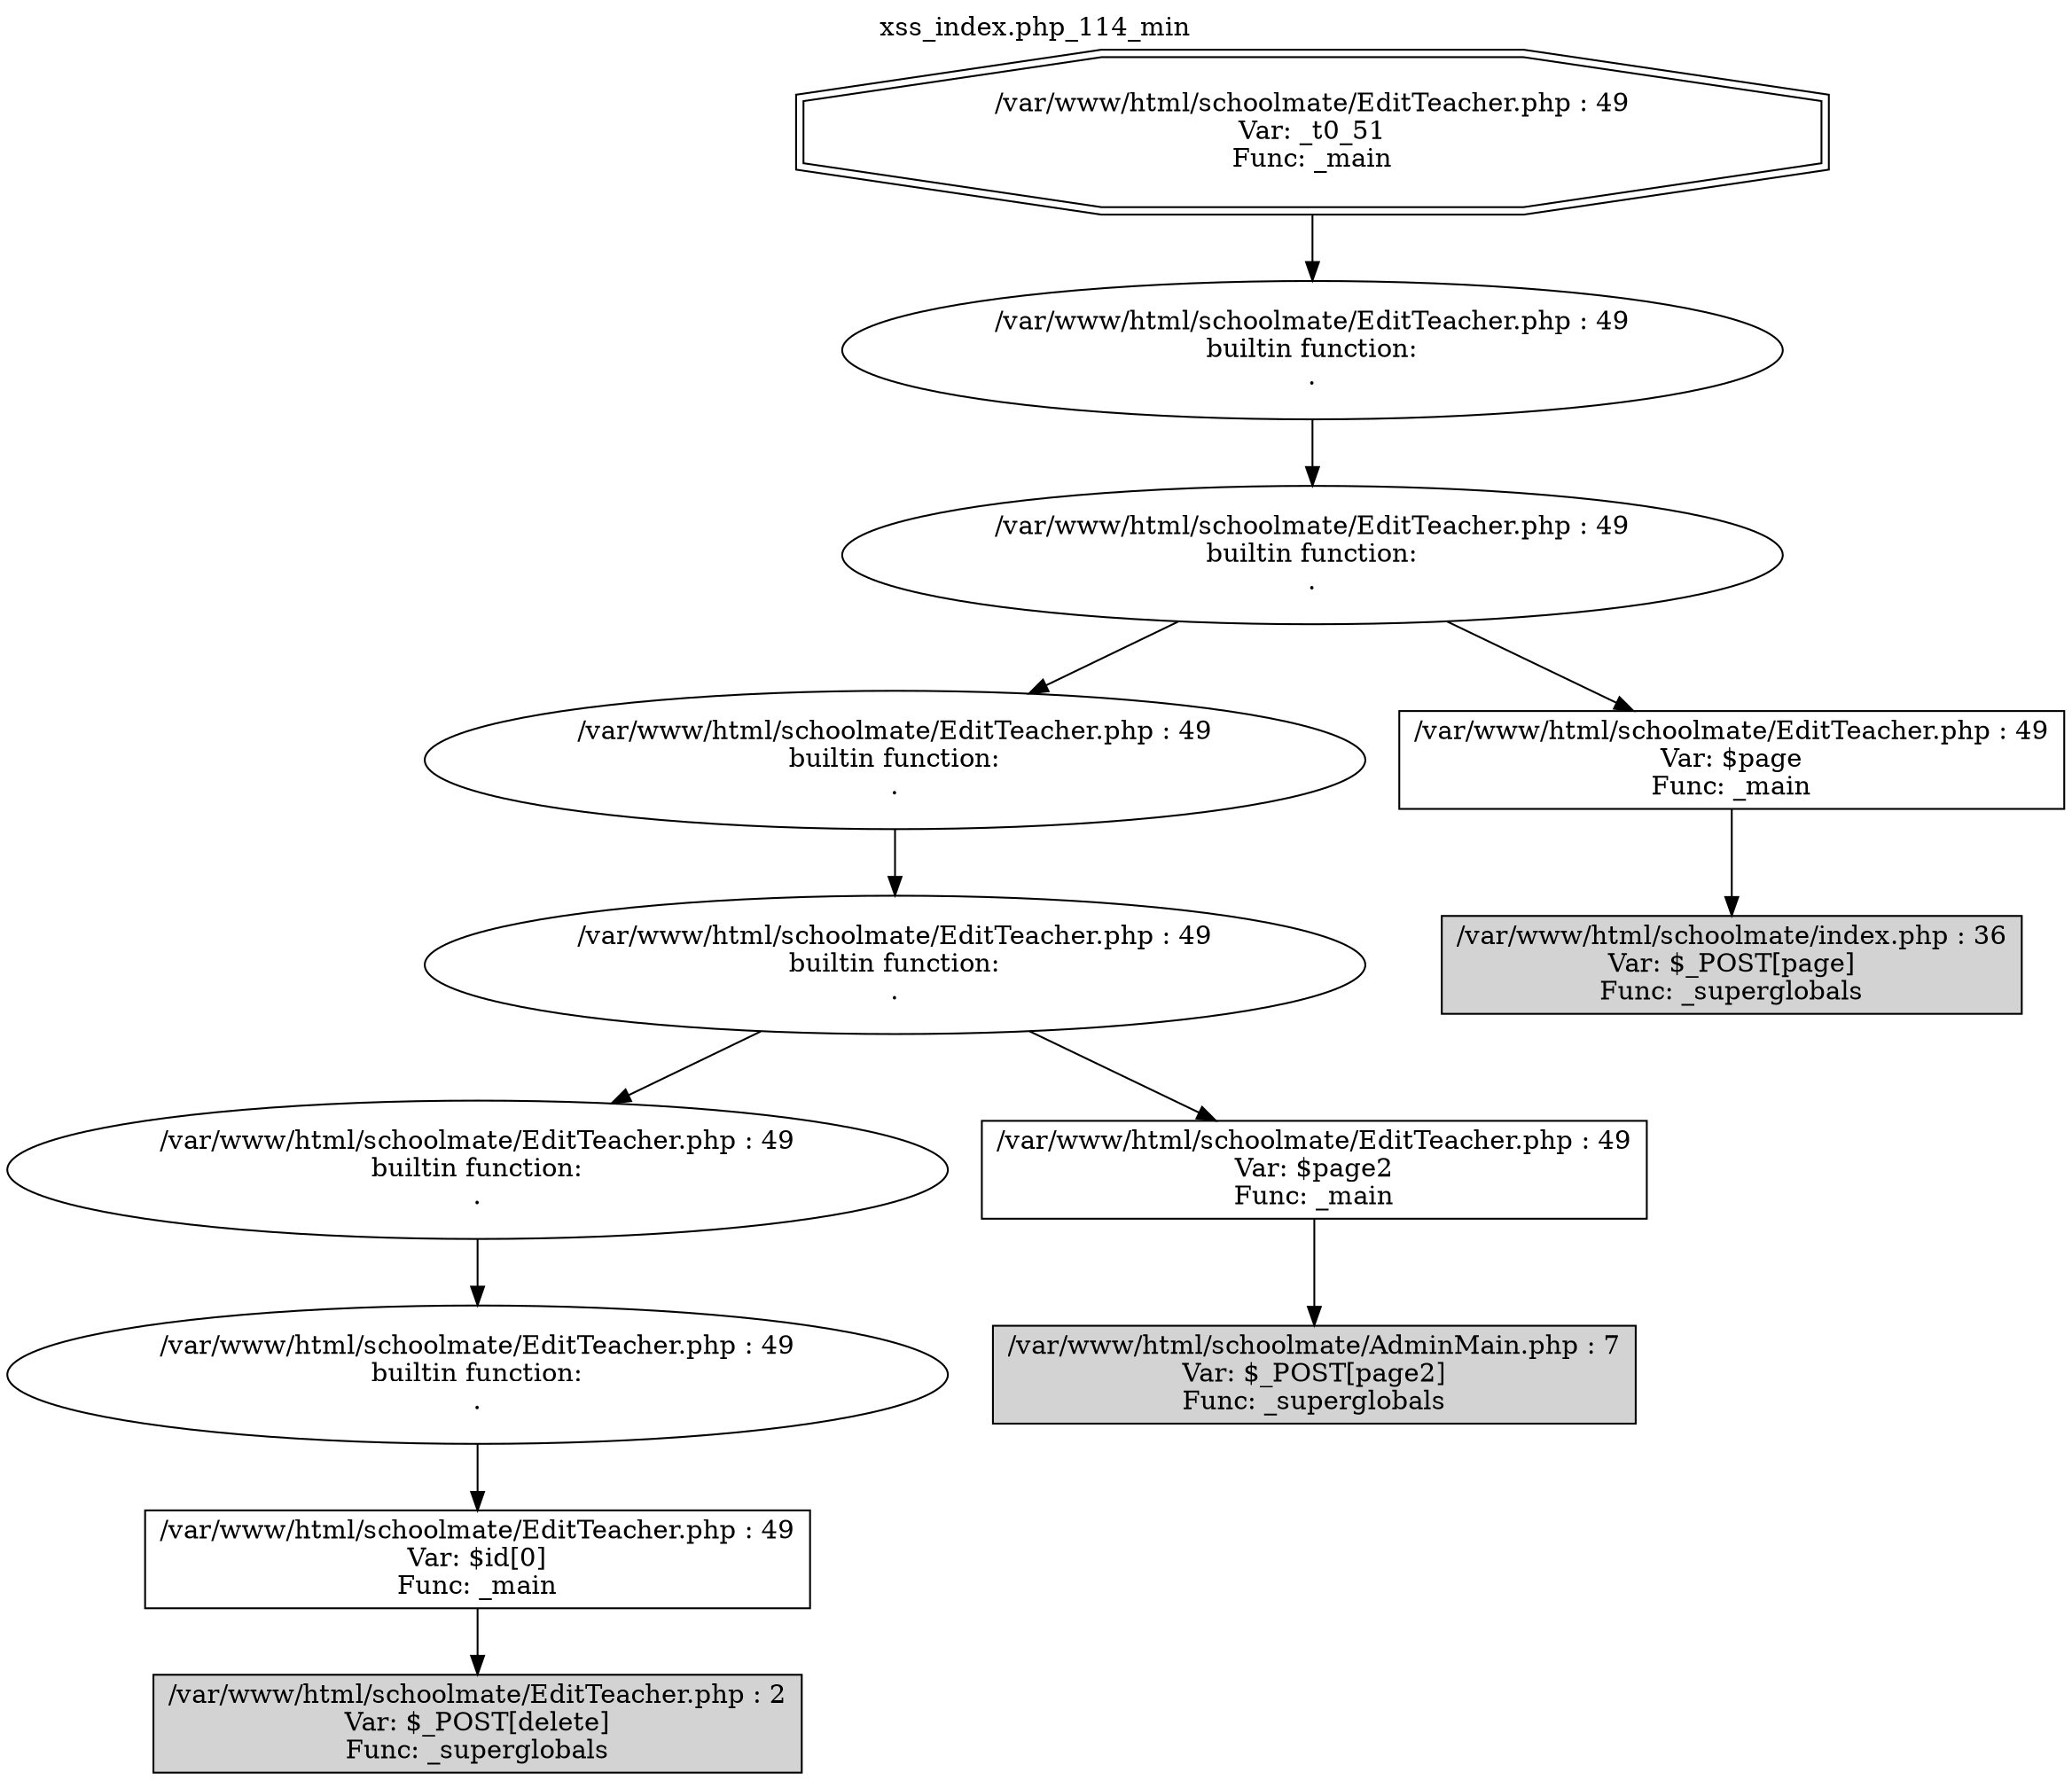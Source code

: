 digraph cfg {
  label="xss_index.php_114_min";
  labelloc=t;
  n1 [shape=doubleoctagon, label="/var/www/html/schoolmate/EditTeacher.php : 49\nVar: _t0_51\nFunc: _main\n"];
  n2 [shape=ellipse, label="/var/www/html/schoolmate/EditTeacher.php : 49\nbuiltin function:\n.\n"];
  n3 [shape=ellipse, label="/var/www/html/schoolmate/EditTeacher.php : 49\nbuiltin function:\n.\n"];
  n4 [shape=ellipse, label="/var/www/html/schoolmate/EditTeacher.php : 49\nbuiltin function:\n.\n"];
  n5 [shape=ellipse, label="/var/www/html/schoolmate/EditTeacher.php : 49\nbuiltin function:\n.\n"];
  n6 [shape=ellipse, label="/var/www/html/schoolmate/EditTeacher.php : 49\nbuiltin function:\n.\n"];
  n7 [shape=ellipse, label="/var/www/html/schoolmate/EditTeacher.php : 49\nbuiltin function:\n.\n"];
  n8 [shape=box, label="/var/www/html/schoolmate/EditTeacher.php : 49\nVar: $id[0]\nFunc: _main\n"];
  n9 [shape=box, label="/var/www/html/schoolmate/EditTeacher.php : 2\nVar: $_POST[delete]\nFunc: _superglobals\n",style=filled];
  n10 [shape=box, label="/var/www/html/schoolmate/EditTeacher.php : 49\nVar: $page2\nFunc: _main\n"];
  n11 [shape=box, label="/var/www/html/schoolmate/AdminMain.php : 7\nVar: $_POST[page2]\nFunc: _superglobals\n",style=filled];
  n12 [shape=box, label="/var/www/html/schoolmate/EditTeacher.php : 49\nVar: $page\nFunc: _main\n"];
  n13 [shape=box, label="/var/www/html/schoolmate/index.php : 36\nVar: $_POST[page]\nFunc: _superglobals\n",style=filled];
  n1 -> n2;
  n2 -> n3;
  n3 -> n4;
  n3 -> n12;
  n4 -> n5;
  n5 -> n6;
  n5 -> n10;
  n6 -> n7;
  n7 -> n8;
  n8 -> n9;
  n10 -> n11;
  n12 -> n13;
}
